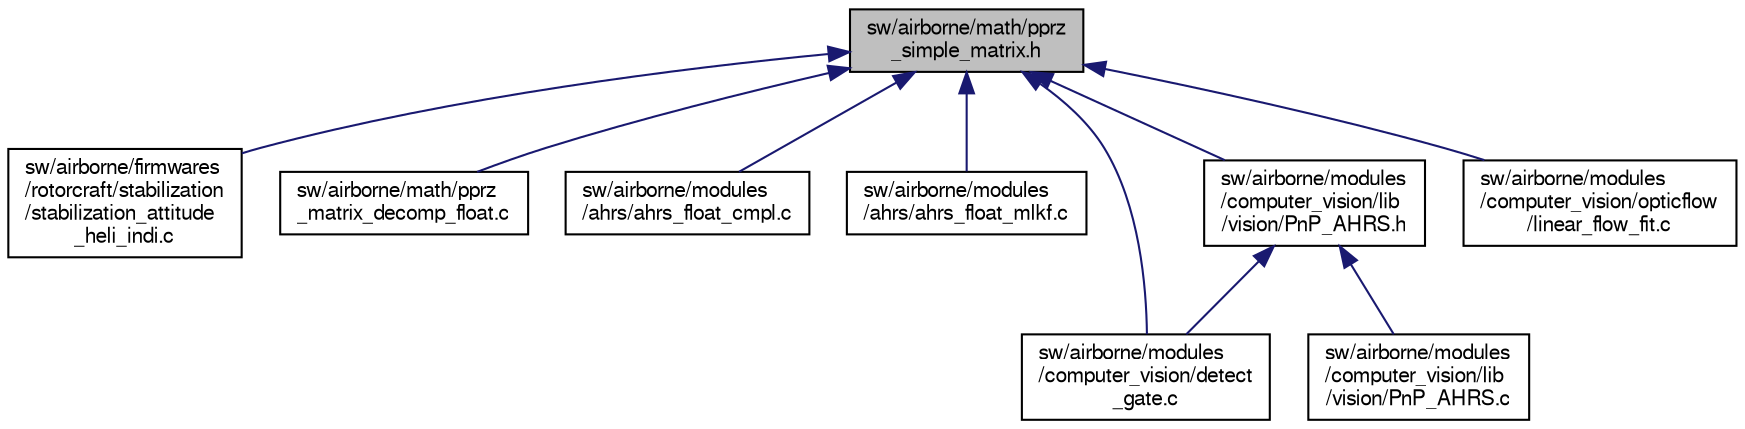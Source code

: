 digraph "sw/airborne/math/pprz_simple_matrix.h"
{
  edge [fontname="FreeSans",fontsize="10",labelfontname="FreeSans",labelfontsize="10"];
  node [fontname="FreeSans",fontsize="10",shape=record];
  Node1 [label="sw/airborne/math/pprz\l_simple_matrix.h",height=0.2,width=0.4,color="black", fillcolor="grey75", style="filled", fontcolor="black"];
  Node1 -> Node2 [dir="back",color="midnightblue",fontsize="10",style="solid",fontname="FreeSans"];
  Node2 [label="sw/airborne/firmwares\l/rotorcraft/stabilization\l/stabilization_attitude\l_heli_indi.c",height=0.2,width=0.4,color="black", fillcolor="white", style="filled",URL="$stabilization__attitude__heli__indi_8c.html",tooltip="Helicopter quaternion INDI attitude stabilization. "];
  Node1 -> Node3 [dir="back",color="midnightblue",fontsize="10",style="solid",fontname="FreeSans"];
  Node3 [label="sw/airborne/math/pprz\l_matrix_decomp_float.c",height=0.2,width=0.4,color="black", fillcolor="white", style="filled",URL="$pprz__matrix__decomp__float_8c.html",tooltip="Matrix decompositions in floating point. "];
  Node1 -> Node4 [dir="back",color="midnightblue",fontsize="10",style="solid",fontname="FreeSans"];
  Node4 [label="sw/airborne/modules\l/ahrs/ahrs_float_cmpl.c",height=0.2,width=0.4,color="black", fillcolor="white", style="filled",URL="$ahrs__float__cmpl_8c.html",tooltip="Complementary filter in float to estimate the attitude, heading and gyro bias. "];
  Node1 -> Node5 [dir="back",color="midnightblue",fontsize="10",style="solid",fontname="FreeSans"];
  Node5 [label="sw/airborne/modules\l/ahrs/ahrs_float_mlkf.c",height=0.2,width=0.4,color="black", fillcolor="white", style="filled",URL="$ahrs__float__mlkf_8c.html",tooltip="Multiplicative linearized Kalman Filter in quaternion formulation. "];
  Node1 -> Node6 [dir="back",color="midnightblue",fontsize="10",style="solid",fontname="FreeSans"];
  Node6 [label="sw/airborne/modules\l/computer_vision/detect\l_gate.c",height=0.2,width=0.4,color="black", fillcolor="white", style="filled",URL="$detect__gate_8c.html"];
  Node1 -> Node7 [dir="back",color="midnightblue",fontsize="10",style="solid",fontname="FreeSans"];
  Node7 [label="sw/airborne/modules\l/computer_vision/lib\l/vision/PnP_AHRS.h",height=0.2,width=0.4,color="black", fillcolor="white", style="filled",URL="$PnP__AHRS_8h.html",tooltip="Functions for solving a perspective-n-point problem, using the AHRS to get the relevant angles..."];
  Node7 -> Node6 [dir="back",color="midnightblue",fontsize="10",style="solid",fontname="FreeSans"];
  Node7 -> Node8 [dir="back",color="midnightblue",fontsize="10",style="solid",fontname="FreeSans"];
  Node8 [label="sw/airborne/modules\l/computer_vision/lib\l/vision/PnP_AHRS.c",height=0.2,width=0.4,color="black", fillcolor="white", style="filled",URL="$PnP__AHRS_8c.html",tooltip="Functions for solving a perspective-n-point problem, using the AHRS to get the relevant angles..."];
  Node1 -> Node9 [dir="back",color="midnightblue",fontsize="10",style="solid",fontname="FreeSans"];
  Node9 [label="sw/airborne/modules\l/computer_vision/opticflow\l/linear_flow_fit.c",height=0.2,width=0.4,color="black", fillcolor="white", style="filled",URL="$linear__flow__fit_8c.html"];
}
